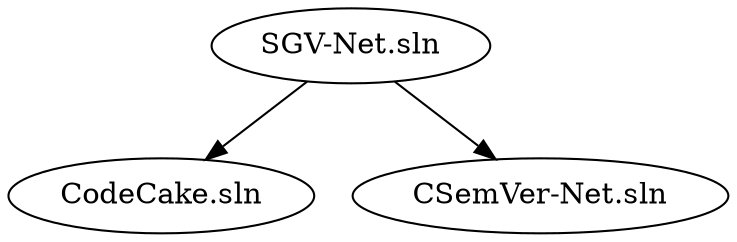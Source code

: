digraph "CK-Build" {
    subgraph rank_0 {
        rank=0;
        "CodeCake.sln";
        "CSemVer-Net.sln";
    }
    subgraph rank_1 {
        rank=1;
        "SGV-Net.sln";
        "SGV-Net.sln" -> "CSemVer-Net.sln";
        "SGV-Net.sln" -> "CodeCake.sln";
    }
}
